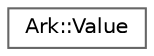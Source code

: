 digraph "Graphical Class Hierarchy"
{
 // INTERACTIVE_SVG=YES
 // LATEX_PDF_SIZE
  bgcolor="transparent";
  edge [fontname=Helvetica,fontsize=10,labelfontname=Helvetica,labelfontsize=10];
  node [fontname=Helvetica,fontsize=10,shape=box,height=0.2,width=0.4];
  rankdir="LR";
  Node0 [label="Ark::Value",height=0.2,width=0.4,color="grey40", fillcolor="white", style="filled",URL="$d3/d90/classArk_1_1Value.html",tooltip=" "];
}
